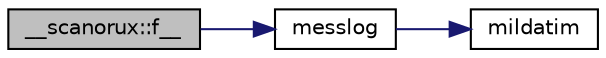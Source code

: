 digraph "__scanorux::f__"
{
  edge [fontname="Helvetica",fontsize="10",labelfontname="Helvetica",labelfontsize="10"];
  node [fontname="Helvetica",fontsize="10",shape=record];
  rankdir="LR";
  Node1 [label="__scanorux::f__",height=0.2,width=0.4,color="black", fillcolor="grey75", style="filled", fontcolor="black"];
  Node1 -> Node2 [color="midnightblue",fontsize="10",style="solid",fontname="Helvetica"];
  Node2 [label="messlog",height=0.2,width=0.4,color="black", fillcolor="white", style="filled",URL="$db/dde/messlog_8f.html#a7fd4258d9be15462fbba7e4f0fba3067"];
  Node2 -> Node3 [color="midnightblue",fontsize="10",style="solid",fontname="Helvetica"];
  Node3 [label="mildatim",height=0.2,width=0.4,color="black", fillcolor="white", style="filled",URL="$dc/d22/mildatim_8f.html#ad9b4aed205684ba4acd8ccfd61c5e0e3"];
}
